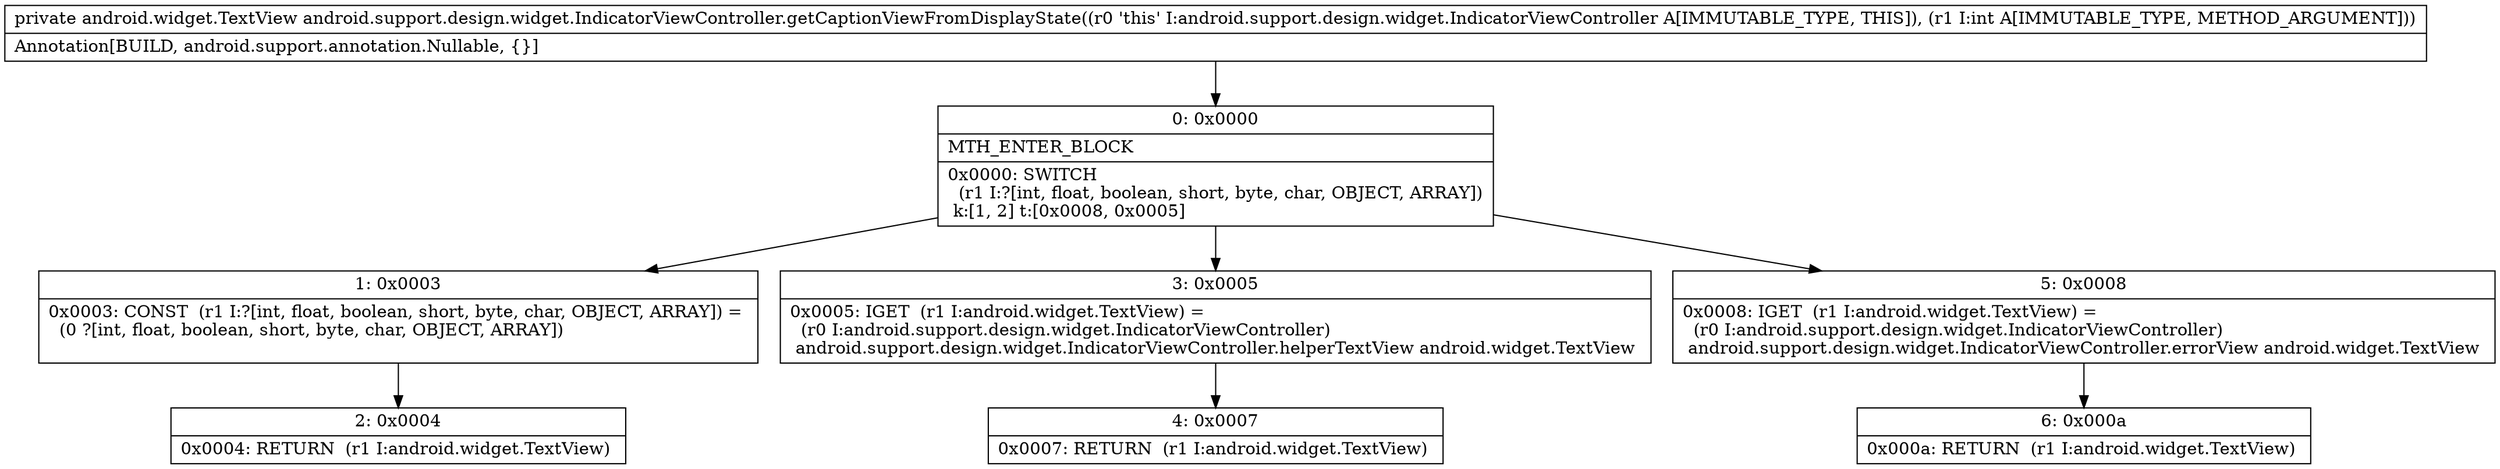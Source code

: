 digraph "CFG forandroid.support.design.widget.IndicatorViewController.getCaptionViewFromDisplayState(I)Landroid\/widget\/TextView;" {
Node_0 [shape=record,label="{0\:\ 0x0000|MTH_ENTER_BLOCK\l|0x0000: SWITCH  \l  (r1 I:?[int, float, boolean, short, byte, char, OBJECT, ARRAY])\l k:[1, 2] t:[0x0008, 0x0005] \l}"];
Node_1 [shape=record,label="{1\:\ 0x0003|0x0003: CONST  (r1 I:?[int, float, boolean, short, byte, char, OBJECT, ARRAY]) = \l  (0 ?[int, float, boolean, short, byte, char, OBJECT, ARRAY])\l \l}"];
Node_2 [shape=record,label="{2\:\ 0x0004|0x0004: RETURN  (r1 I:android.widget.TextView) \l}"];
Node_3 [shape=record,label="{3\:\ 0x0005|0x0005: IGET  (r1 I:android.widget.TextView) = \l  (r0 I:android.support.design.widget.IndicatorViewController)\l android.support.design.widget.IndicatorViewController.helperTextView android.widget.TextView \l}"];
Node_4 [shape=record,label="{4\:\ 0x0007|0x0007: RETURN  (r1 I:android.widget.TextView) \l}"];
Node_5 [shape=record,label="{5\:\ 0x0008|0x0008: IGET  (r1 I:android.widget.TextView) = \l  (r0 I:android.support.design.widget.IndicatorViewController)\l android.support.design.widget.IndicatorViewController.errorView android.widget.TextView \l}"];
Node_6 [shape=record,label="{6\:\ 0x000a|0x000a: RETURN  (r1 I:android.widget.TextView) \l}"];
MethodNode[shape=record,label="{private android.widget.TextView android.support.design.widget.IndicatorViewController.getCaptionViewFromDisplayState((r0 'this' I:android.support.design.widget.IndicatorViewController A[IMMUTABLE_TYPE, THIS]), (r1 I:int A[IMMUTABLE_TYPE, METHOD_ARGUMENT]))  | Annotation[BUILD, android.support.annotation.Nullable, \{\}]\l}"];
MethodNode -> Node_0;
Node_0 -> Node_1;
Node_0 -> Node_3;
Node_0 -> Node_5;
Node_1 -> Node_2;
Node_3 -> Node_4;
Node_5 -> Node_6;
}

